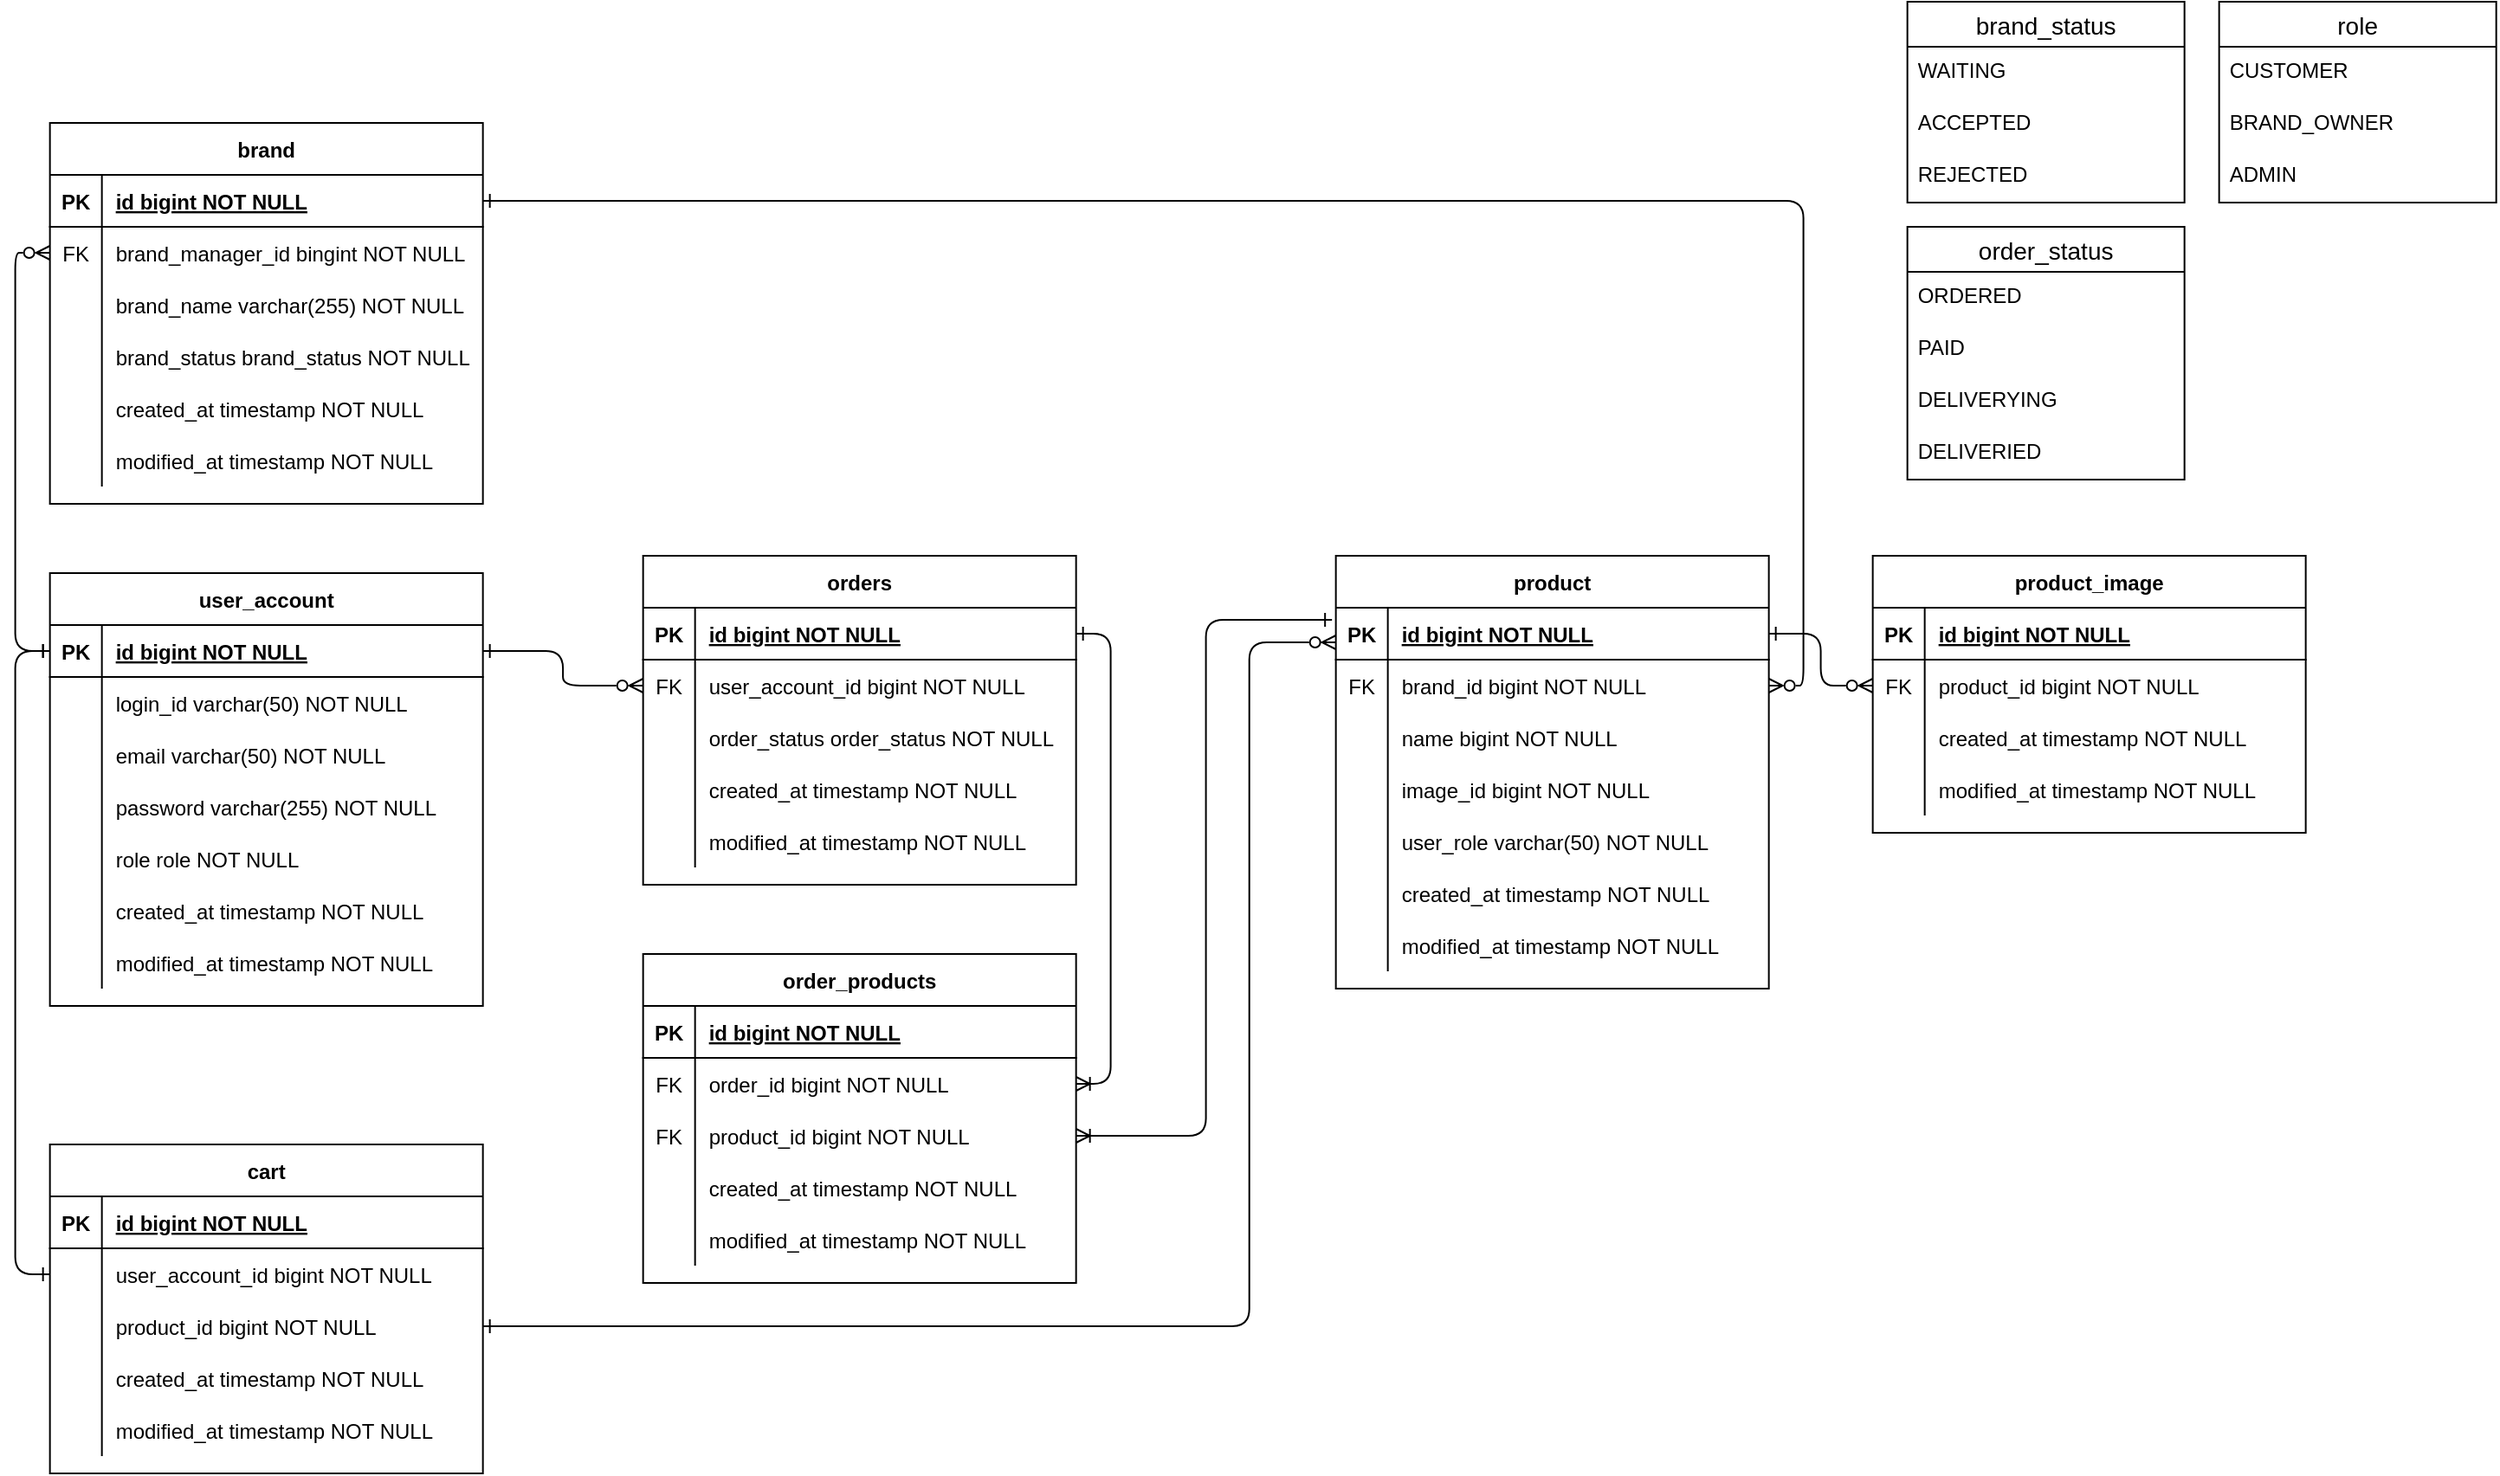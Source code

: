 <mxfile version="20.8.13" type="github">
  <diagram name="페이지-1" id="XWs3oPeIiqi6yMeAL0ff">
    <mxGraphModel dx="2676" dy="2324" grid="1" gridSize="10" guides="1" tooltips="1" connect="1" arrows="1" fold="1" page="1" pageScale="1" pageWidth="827" pageHeight="1169" math="0" shadow="0">
      <root>
        <mxCell id="0" />
        <mxCell id="1" parent="0" />
        <mxCell id="EMGyzkij9TVsLXOA0mEg-2" value="user_account" style="shape=table;startSize=30;container=1;collapsible=1;childLayout=tableLayout;fixedRows=1;rowLines=0;fontStyle=1;align=center;resizeLast=1;" vertex="1" parent="1">
          <mxGeometry x="-710.17" y="-710" width="250" height="250" as="geometry" />
        </mxCell>
        <mxCell id="EMGyzkij9TVsLXOA0mEg-3" value="" style="shape=partialRectangle;collapsible=0;dropTarget=0;pointerEvents=0;fillColor=none;points=[[0,0.5],[1,0.5]];portConstraint=eastwest;top=0;left=0;right=0;bottom=1;" vertex="1" parent="EMGyzkij9TVsLXOA0mEg-2">
          <mxGeometry y="30" width="250" height="30" as="geometry" />
        </mxCell>
        <mxCell id="EMGyzkij9TVsLXOA0mEg-4" value="PK" style="shape=partialRectangle;overflow=hidden;connectable=0;fillColor=none;top=0;left=0;bottom=0;right=0;fontStyle=1;" vertex="1" parent="EMGyzkij9TVsLXOA0mEg-3">
          <mxGeometry width="30" height="30" as="geometry">
            <mxRectangle width="30" height="30" as="alternateBounds" />
          </mxGeometry>
        </mxCell>
        <mxCell id="EMGyzkij9TVsLXOA0mEg-5" value="id bigint NOT NULL " style="shape=partialRectangle;overflow=hidden;connectable=0;fillColor=none;top=0;left=0;bottom=0;right=0;align=left;spacingLeft=6;fontStyle=5;" vertex="1" parent="EMGyzkij9TVsLXOA0mEg-3">
          <mxGeometry x="30" width="220" height="30" as="geometry">
            <mxRectangle width="220" height="30" as="alternateBounds" />
          </mxGeometry>
        </mxCell>
        <mxCell id="EMGyzkij9TVsLXOA0mEg-6" value="" style="shape=partialRectangle;collapsible=0;dropTarget=0;pointerEvents=0;fillColor=none;points=[[0,0.5],[1,0.5]];portConstraint=eastwest;top=0;left=0;right=0;bottom=0;" vertex="1" parent="EMGyzkij9TVsLXOA0mEg-2">
          <mxGeometry y="60" width="250" height="30" as="geometry" />
        </mxCell>
        <mxCell id="EMGyzkij9TVsLXOA0mEg-7" value="" style="shape=partialRectangle;overflow=hidden;connectable=0;fillColor=none;top=0;left=0;bottom=0;right=0;" vertex="1" parent="EMGyzkij9TVsLXOA0mEg-6">
          <mxGeometry width="30" height="30" as="geometry">
            <mxRectangle width="30" height="30" as="alternateBounds" />
          </mxGeometry>
        </mxCell>
        <mxCell id="EMGyzkij9TVsLXOA0mEg-8" value="login_id varchar(50) NOT NULL" style="shape=partialRectangle;overflow=hidden;connectable=0;fillColor=none;top=0;left=0;bottom=0;right=0;align=left;spacingLeft=6;" vertex="1" parent="EMGyzkij9TVsLXOA0mEg-6">
          <mxGeometry x="30" width="220" height="30" as="geometry">
            <mxRectangle width="220" height="30" as="alternateBounds" />
          </mxGeometry>
        </mxCell>
        <mxCell id="EMGyzkij9TVsLXOA0mEg-9" value="" style="shape=partialRectangle;collapsible=0;dropTarget=0;pointerEvents=0;fillColor=none;points=[[0,0.5],[1,0.5]];portConstraint=eastwest;top=0;left=0;right=0;bottom=0;" vertex="1" parent="EMGyzkij9TVsLXOA0mEg-2">
          <mxGeometry y="90" width="250" height="30" as="geometry" />
        </mxCell>
        <mxCell id="EMGyzkij9TVsLXOA0mEg-10" value="" style="shape=partialRectangle;overflow=hidden;connectable=0;fillColor=none;top=0;left=0;bottom=0;right=0;" vertex="1" parent="EMGyzkij9TVsLXOA0mEg-9">
          <mxGeometry width="30" height="30" as="geometry">
            <mxRectangle width="30" height="30" as="alternateBounds" />
          </mxGeometry>
        </mxCell>
        <mxCell id="EMGyzkij9TVsLXOA0mEg-11" value="email varchar(50) NOT NULL" style="shape=partialRectangle;overflow=hidden;connectable=0;fillColor=none;top=0;left=0;bottom=0;right=0;align=left;spacingLeft=6;" vertex="1" parent="EMGyzkij9TVsLXOA0mEg-9">
          <mxGeometry x="30" width="220" height="30" as="geometry">
            <mxRectangle width="220" height="30" as="alternateBounds" />
          </mxGeometry>
        </mxCell>
        <mxCell id="EMGyzkij9TVsLXOA0mEg-12" value="" style="shape=partialRectangle;collapsible=0;dropTarget=0;pointerEvents=0;fillColor=none;points=[[0,0.5],[1,0.5]];portConstraint=eastwest;top=0;left=0;right=0;bottom=0;" vertex="1" parent="EMGyzkij9TVsLXOA0mEg-2">
          <mxGeometry y="120" width="250" height="30" as="geometry" />
        </mxCell>
        <mxCell id="EMGyzkij9TVsLXOA0mEg-13" value="" style="shape=partialRectangle;overflow=hidden;connectable=0;fillColor=none;top=0;left=0;bottom=0;right=0;" vertex="1" parent="EMGyzkij9TVsLXOA0mEg-12">
          <mxGeometry width="30" height="30" as="geometry">
            <mxRectangle width="30" height="30" as="alternateBounds" />
          </mxGeometry>
        </mxCell>
        <mxCell id="EMGyzkij9TVsLXOA0mEg-14" value="password varchar(255) NOT NULL" style="shape=partialRectangle;overflow=hidden;connectable=0;fillColor=none;top=0;left=0;bottom=0;right=0;align=left;spacingLeft=6;" vertex="1" parent="EMGyzkij9TVsLXOA0mEg-12">
          <mxGeometry x="30" width="220" height="30" as="geometry">
            <mxRectangle width="220" height="30" as="alternateBounds" />
          </mxGeometry>
        </mxCell>
        <mxCell id="EMGyzkij9TVsLXOA0mEg-15" value="" style="shape=partialRectangle;collapsible=0;dropTarget=0;pointerEvents=0;fillColor=none;points=[[0,0.5],[1,0.5]];portConstraint=eastwest;top=0;left=0;right=0;bottom=0;" vertex="1" parent="EMGyzkij9TVsLXOA0mEg-2">
          <mxGeometry y="150" width="250" height="30" as="geometry" />
        </mxCell>
        <mxCell id="EMGyzkij9TVsLXOA0mEg-16" value="" style="shape=partialRectangle;overflow=hidden;connectable=0;fillColor=none;top=0;left=0;bottom=0;right=0;" vertex="1" parent="EMGyzkij9TVsLXOA0mEg-15">
          <mxGeometry width="30" height="30" as="geometry">
            <mxRectangle width="30" height="30" as="alternateBounds" />
          </mxGeometry>
        </mxCell>
        <mxCell id="EMGyzkij9TVsLXOA0mEg-17" value="role role NOT NULL" style="shape=partialRectangle;overflow=hidden;connectable=0;fillColor=none;top=0;left=0;bottom=0;right=0;align=left;spacingLeft=6;" vertex="1" parent="EMGyzkij9TVsLXOA0mEg-15">
          <mxGeometry x="30" width="220" height="30" as="geometry">
            <mxRectangle width="220" height="30" as="alternateBounds" />
          </mxGeometry>
        </mxCell>
        <mxCell id="EMGyzkij9TVsLXOA0mEg-18" value="" style="shape=partialRectangle;collapsible=0;dropTarget=0;pointerEvents=0;fillColor=none;points=[[0,0.5],[1,0.5]];portConstraint=eastwest;top=0;left=0;right=0;bottom=0;" vertex="1" parent="EMGyzkij9TVsLXOA0mEg-2">
          <mxGeometry y="180" width="250" height="30" as="geometry" />
        </mxCell>
        <mxCell id="EMGyzkij9TVsLXOA0mEg-19" value="" style="shape=partialRectangle;overflow=hidden;connectable=0;fillColor=none;top=0;left=0;bottom=0;right=0;" vertex="1" parent="EMGyzkij9TVsLXOA0mEg-18">
          <mxGeometry width="30" height="30" as="geometry">
            <mxRectangle width="30" height="30" as="alternateBounds" />
          </mxGeometry>
        </mxCell>
        <mxCell id="EMGyzkij9TVsLXOA0mEg-20" value="created_at timestamp NOT NULL" style="shape=partialRectangle;overflow=hidden;connectable=0;fillColor=none;top=0;left=0;bottom=0;right=0;align=left;spacingLeft=6;" vertex="1" parent="EMGyzkij9TVsLXOA0mEg-18">
          <mxGeometry x="30" width="220" height="30" as="geometry">
            <mxRectangle width="220" height="30" as="alternateBounds" />
          </mxGeometry>
        </mxCell>
        <mxCell id="EMGyzkij9TVsLXOA0mEg-21" value="" style="shape=partialRectangle;collapsible=0;dropTarget=0;pointerEvents=0;fillColor=none;points=[[0,0.5],[1,0.5]];portConstraint=eastwest;top=0;left=0;right=0;bottom=0;" vertex="1" parent="EMGyzkij9TVsLXOA0mEg-2">
          <mxGeometry y="210" width="250" height="30" as="geometry" />
        </mxCell>
        <mxCell id="EMGyzkij9TVsLXOA0mEg-22" value="" style="shape=partialRectangle;overflow=hidden;connectable=0;fillColor=none;top=0;left=0;bottom=0;right=0;" vertex="1" parent="EMGyzkij9TVsLXOA0mEg-21">
          <mxGeometry width="30" height="30" as="geometry">
            <mxRectangle width="30" height="30" as="alternateBounds" />
          </mxGeometry>
        </mxCell>
        <mxCell id="EMGyzkij9TVsLXOA0mEg-23" value="modified_at timestamp NOT NULL" style="shape=partialRectangle;overflow=hidden;connectable=0;fillColor=none;top=0;left=0;bottom=0;right=0;align=left;spacingLeft=6;" vertex="1" parent="EMGyzkij9TVsLXOA0mEg-21">
          <mxGeometry x="30" width="220" height="30" as="geometry">
            <mxRectangle width="220" height="30" as="alternateBounds" />
          </mxGeometry>
        </mxCell>
        <mxCell id="EMGyzkij9TVsLXOA0mEg-24" value="brand" style="shape=table;startSize=30;container=1;collapsible=1;childLayout=tableLayout;fixedRows=1;rowLines=0;fontStyle=1;align=center;resizeLast=1;" vertex="1" parent="1">
          <mxGeometry x="-710.17" y="-970" width="250" height="220" as="geometry" />
        </mxCell>
        <mxCell id="EMGyzkij9TVsLXOA0mEg-25" value="" style="shape=partialRectangle;collapsible=0;dropTarget=0;pointerEvents=0;fillColor=none;points=[[0,0.5],[1,0.5]];portConstraint=eastwest;top=0;left=0;right=0;bottom=1;" vertex="1" parent="EMGyzkij9TVsLXOA0mEg-24">
          <mxGeometry y="30" width="250" height="30" as="geometry" />
        </mxCell>
        <mxCell id="EMGyzkij9TVsLXOA0mEg-26" value="PK" style="shape=partialRectangle;overflow=hidden;connectable=0;fillColor=none;top=0;left=0;bottom=0;right=0;fontStyle=1;" vertex="1" parent="EMGyzkij9TVsLXOA0mEg-25">
          <mxGeometry width="30" height="30" as="geometry">
            <mxRectangle width="30" height="30" as="alternateBounds" />
          </mxGeometry>
        </mxCell>
        <mxCell id="EMGyzkij9TVsLXOA0mEg-27" value="id bigint NOT NULL" style="shape=partialRectangle;overflow=hidden;connectable=0;fillColor=none;top=0;left=0;bottom=0;right=0;align=left;spacingLeft=6;fontStyle=5;" vertex="1" parent="EMGyzkij9TVsLXOA0mEg-25">
          <mxGeometry x="30" width="220" height="30" as="geometry">
            <mxRectangle width="220" height="30" as="alternateBounds" />
          </mxGeometry>
        </mxCell>
        <mxCell id="EMGyzkij9TVsLXOA0mEg-28" value="" style="shape=partialRectangle;collapsible=0;dropTarget=0;pointerEvents=0;fillColor=none;points=[[0,0.5],[1,0.5]];portConstraint=eastwest;top=0;left=0;right=0;bottom=0;" vertex="1" parent="EMGyzkij9TVsLXOA0mEg-24">
          <mxGeometry y="60" width="250" height="30" as="geometry" />
        </mxCell>
        <mxCell id="EMGyzkij9TVsLXOA0mEg-29" value="FK" style="shape=partialRectangle;overflow=hidden;connectable=0;fillColor=none;top=0;left=0;bottom=0;right=0;" vertex="1" parent="EMGyzkij9TVsLXOA0mEg-28">
          <mxGeometry width="30" height="30" as="geometry">
            <mxRectangle width="30" height="30" as="alternateBounds" />
          </mxGeometry>
        </mxCell>
        <mxCell id="EMGyzkij9TVsLXOA0mEg-30" value="brand_manager_id bingint NOT NULL" style="shape=partialRectangle;overflow=hidden;connectable=0;fillColor=none;top=0;left=0;bottom=0;right=0;align=left;spacingLeft=6;" vertex="1" parent="EMGyzkij9TVsLXOA0mEg-28">
          <mxGeometry x="30" width="220" height="30" as="geometry">
            <mxRectangle width="220" height="30" as="alternateBounds" />
          </mxGeometry>
        </mxCell>
        <mxCell id="EMGyzkij9TVsLXOA0mEg-31" value="" style="shape=partialRectangle;collapsible=0;dropTarget=0;pointerEvents=0;fillColor=none;points=[[0,0.5],[1,0.5]];portConstraint=eastwest;top=0;left=0;right=0;bottom=0;" vertex="1" parent="EMGyzkij9TVsLXOA0mEg-24">
          <mxGeometry y="90" width="250" height="30" as="geometry" />
        </mxCell>
        <mxCell id="EMGyzkij9TVsLXOA0mEg-32" value="" style="shape=partialRectangle;overflow=hidden;connectable=0;fillColor=none;top=0;left=0;bottom=0;right=0;" vertex="1" parent="EMGyzkij9TVsLXOA0mEg-31">
          <mxGeometry width="30" height="30" as="geometry">
            <mxRectangle width="30" height="30" as="alternateBounds" />
          </mxGeometry>
        </mxCell>
        <mxCell id="EMGyzkij9TVsLXOA0mEg-33" value="brand_name varchar(255) NOT NULL" style="shape=partialRectangle;overflow=hidden;connectable=0;fillColor=none;top=0;left=0;bottom=0;right=0;align=left;spacingLeft=6;" vertex="1" parent="EMGyzkij9TVsLXOA0mEg-31">
          <mxGeometry x="30" width="220" height="30" as="geometry">
            <mxRectangle width="220" height="30" as="alternateBounds" />
          </mxGeometry>
        </mxCell>
        <mxCell id="EMGyzkij9TVsLXOA0mEg-34" value="" style="shape=partialRectangle;collapsible=0;dropTarget=0;pointerEvents=0;fillColor=none;points=[[0,0.5],[1,0.5]];portConstraint=eastwest;top=0;left=0;right=0;bottom=0;" vertex="1" parent="EMGyzkij9TVsLXOA0mEg-24">
          <mxGeometry y="120" width="250" height="30" as="geometry" />
        </mxCell>
        <mxCell id="EMGyzkij9TVsLXOA0mEg-35" value="" style="shape=partialRectangle;overflow=hidden;connectable=0;fillColor=none;top=0;left=0;bottom=0;right=0;" vertex="1" parent="EMGyzkij9TVsLXOA0mEg-34">
          <mxGeometry width="30" height="30" as="geometry">
            <mxRectangle width="30" height="30" as="alternateBounds" />
          </mxGeometry>
        </mxCell>
        <mxCell id="EMGyzkij9TVsLXOA0mEg-36" value="brand_status brand_status NOT NULL" style="shape=partialRectangle;overflow=hidden;connectable=0;fillColor=none;top=0;left=0;bottom=0;right=0;align=left;spacingLeft=6;" vertex="1" parent="EMGyzkij9TVsLXOA0mEg-34">
          <mxGeometry x="30" width="220" height="30" as="geometry">
            <mxRectangle width="220" height="30" as="alternateBounds" />
          </mxGeometry>
        </mxCell>
        <mxCell id="EMGyzkij9TVsLXOA0mEg-37" value="" style="shape=partialRectangle;collapsible=0;dropTarget=0;pointerEvents=0;fillColor=none;points=[[0,0.5],[1,0.5]];portConstraint=eastwest;top=0;left=0;right=0;bottom=0;" vertex="1" parent="EMGyzkij9TVsLXOA0mEg-24">
          <mxGeometry y="150" width="250" height="30" as="geometry" />
        </mxCell>
        <mxCell id="EMGyzkij9TVsLXOA0mEg-38" value="" style="shape=partialRectangle;overflow=hidden;connectable=0;fillColor=none;top=0;left=0;bottom=0;right=0;" vertex="1" parent="EMGyzkij9TVsLXOA0mEg-37">
          <mxGeometry width="30" height="30" as="geometry">
            <mxRectangle width="30" height="30" as="alternateBounds" />
          </mxGeometry>
        </mxCell>
        <mxCell id="EMGyzkij9TVsLXOA0mEg-39" value="created_at timestamp NOT NULL" style="shape=partialRectangle;overflow=hidden;connectable=0;fillColor=none;top=0;left=0;bottom=0;right=0;align=left;spacingLeft=6;" vertex="1" parent="EMGyzkij9TVsLXOA0mEg-37">
          <mxGeometry x="30" width="220" height="30" as="geometry">
            <mxRectangle width="220" height="30" as="alternateBounds" />
          </mxGeometry>
        </mxCell>
        <mxCell id="EMGyzkij9TVsLXOA0mEg-40" value="" style="shape=partialRectangle;collapsible=0;dropTarget=0;pointerEvents=0;fillColor=none;points=[[0,0.5],[1,0.5]];portConstraint=eastwest;top=0;left=0;right=0;bottom=0;" vertex="1" parent="EMGyzkij9TVsLXOA0mEg-24">
          <mxGeometry y="180" width="250" height="30" as="geometry" />
        </mxCell>
        <mxCell id="EMGyzkij9TVsLXOA0mEg-41" value="" style="shape=partialRectangle;overflow=hidden;connectable=0;fillColor=none;top=0;left=0;bottom=0;right=0;" vertex="1" parent="EMGyzkij9TVsLXOA0mEg-40">
          <mxGeometry width="30" height="30" as="geometry">
            <mxRectangle width="30" height="30" as="alternateBounds" />
          </mxGeometry>
        </mxCell>
        <mxCell id="EMGyzkij9TVsLXOA0mEg-42" value="modified_at timestamp NOT NULL" style="shape=partialRectangle;overflow=hidden;connectable=0;fillColor=none;top=0;left=0;bottom=0;right=0;align=left;spacingLeft=6;" vertex="1" parent="EMGyzkij9TVsLXOA0mEg-40">
          <mxGeometry x="30" width="220" height="30" as="geometry">
            <mxRectangle width="220" height="30" as="alternateBounds" />
          </mxGeometry>
        </mxCell>
        <mxCell id="EMGyzkij9TVsLXOA0mEg-43" style="edgeStyle=orthogonalEdgeStyle;rounded=1;orthogonalLoop=1;jettySize=auto;html=1;exitX=0;exitY=0.5;exitDx=0;exitDy=0;entryX=0;entryY=0.5;entryDx=0;entryDy=0;endArrow=ERzeroToMany;endFill=0;startArrow=ERone;startFill=0;" edge="1" parent="1" source="EMGyzkij9TVsLXOA0mEg-3" target="EMGyzkij9TVsLXOA0mEg-28">
          <mxGeometry relative="1" as="geometry" />
        </mxCell>
        <mxCell id="EMGyzkij9TVsLXOA0mEg-44" value="product" style="shape=table;startSize=30;container=1;collapsible=1;childLayout=tableLayout;fixedRows=1;rowLines=0;fontStyle=1;align=center;resizeLast=1;" vertex="1" parent="1">
          <mxGeometry x="32.33" y="-720" width="250" height="250" as="geometry" />
        </mxCell>
        <mxCell id="EMGyzkij9TVsLXOA0mEg-45" value="" style="shape=partialRectangle;collapsible=0;dropTarget=0;pointerEvents=0;fillColor=none;points=[[0,0.5],[1,0.5]];portConstraint=eastwest;top=0;left=0;right=0;bottom=1;" vertex="1" parent="EMGyzkij9TVsLXOA0mEg-44">
          <mxGeometry y="30" width="250" height="30" as="geometry" />
        </mxCell>
        <mxCell id="EMGyzkij9TVsLXOA0mEg-46" value="PK" style="shape=partialRectangle;overflow=hidden;connectable=0;fillColor=none;top=0;left=0;bottom=0;right=0;fontStyle=1;" vertex="1" parent="EMGyzkij9TVsLXOA0mEg-45">
          <mxGeometry width="30" height="30" as="geometry">
            <mxRectangle width="30" height="30" as="alternateBounds" />
          </mxGeometry>
        </mxCell>
        <mxCell id="EMGyzkij9TVsLXOA0mEg-47" value="id bigint NOT NULL " style="shape=partialRectangle;overflow=hidden;connectable=0;fillColor=none;top=0;left=0;bottom=0;right=0;align=left;spacingLeft=6;fontStyle=5;" vertex="1" parent="EMGyzkij9TVsLXOA0mEg-45">
          <mxGeometry x="30" width="220" height="30" as="geometry">
            <mxRectangle width="220" height="30" as="alternateBounds" />
          </mxGeometry>
        </mxCell>
        <mxCell id="EMGyzkij9TVsLXOA0mEg-48" value="" style="shape=partialRectangle;collapsible=0;dropTarget=0;pointerEvents=0;fillColor=none;points=[[0,0.5],[1,0.5]];portConstraint=eastwest;top=0;left=0;right=0;bottom=0;" vertex="1" parent="EMGyzkij9TVsLXOA0mEg-44">
          <mxGeometry y="60" width="250" height="30" as="geometry" />
        </mxCell>
        <mxCell id="EMGyzkij9TVsLXOA0mEg-49" value="FK" style="shape=partialRectangle;overflow=hidden;connectable=0;fillColor=none;top=0;left=0;bottom=0;right=0;" vertex="1" parent="EMGyzkij9TVsLXOA0mEg-48">
          <mxGeometry width="30" height="30" as="geometry">
            <mxRectangle width="30" height="30" as="alternateBounds" />
          </mxGeometry>
        </mxCell>
        <mxCell id="EMGyzkij9TVsLXOA0mEg-50" value="brand_id bigint NOT NULL" style="shape=partialRectangle;overflow=hidden;connectable=0;fillColor=none;top=0;left=0;bottom=0;right=0;align=left;spacingLeft=6;" vertex="1" parent="EMGyzkij9TVsLXOA0mEg-48">
          <mxGeometry x="30" width="220" height="30" as="geometry">
            <mxRectangle width="220" height="30" as="alternateBounds" />
          </mxGeometry>
        </mxCell>
        <mxCell id="EMGyzkij9TVsLXOA0mEg-51" value="" style="shape=partialRectangle;collapsible=0;dropTarget=0;pointerEvents=0;fillColor=none;points=[[0,0.5],[1,0.5]];portConstraint=eastwest;top=0;left=0;right=0;bottom=0;" vertex="1" parent="EMGyzkij9TVsLXOA0mEg-44">
          <mxGeometry y="90" width="250" height="30" as="geometry" />
        </mxCell>
        <mxCell id="EMGyzkij9TVsLXOA0mEg-52" value="" style="shape=partialRectangle;overflow=hidden;connectable=0;fillColor=none;top=0;left=0;bottom=0;right=0;" vertex="1" parent="EMGyzkij9TVsLXOA0mEg-51">
          <mxGeometry width="30" height="30" as="geometry">
            <mxRectangle width="30" height="30" as="alternateBounds" />
          </mxGeometry>
        </mxCell>
        <mxCell id="EMGyzkij9TVsLXOA0mEg-53" value="name bigint NOT NULL" style="shape=partialRectangle;overflow=hidden;connectable=0;fillColor=none;top=0;left=0;bottom=0;right=0;align=left;spacingLeft=6;" vertex="1" parent="EMGyzkij9TVsLXOA0mEg-51">
          <mxGeometry x="30" width="220" height="30" as="geometry">
            <mxRectangle width="220" height="30" as="alternateBounds" />
          </mxGeometry>
        </mxCell>
        <mxCell id="EMGyzkij9TVsLXOA0mEg-54" value="" style="shape=partialRectangle;collapsible=0;dropTarget=0;pointerEvents=0;fillColor=none;points=[[0,0.5],[1,0.5]];portConstraint=eastwest;top=0;left=0;right=0;bottom=0;" vertex="1" parent="EMGyzkij9TVsLXOA0mEg-44">
          <mxGeometry y="120" width="250" height="30" as="geometry" />
        </mxCell>
        <mxCell id="EMGyzkij9TVsLXOA0mEg-55" value="" style="shape=partialRectangle;overflow=hidden;connectable=0;fillColor=none;top=0;left=0;bottom=0;right=0;" vertex="1" parent="EMGyzkij9TVsLXOA0mEg-54">
          <mxGeometry width="30" height="30" as="geometry">
            <mxRectangle width="30" height="30" as="alternateBounds" />
          </mxGeometry>
        </mxCell>
        <mxCell id="EMGyzkij9TVsLXOA0mEg-56" value="image_id bigint NOT NULL" style="shape=partialRectangle;overflow=hidden;connectable=0;fillColor=none;top=0;left=0;bottom=0;right=0;align=left;spacingLeft=6;" vertex="1" parent="EMGyzkij9TVsLXOA0mEg-54">
          <mxGeometry x="30" width="220" height="30" as="geometry">
            <mxRectangle width="220" height="30" as="alternateBounds" />
          </mxGeometry>
        </mxCell>
        <mxCell id="EMGyzkij9TVsLXOA0mEg-57" value="" style="shape=partialRectangle;collapsible=0;dropTarget=0;pointerEvents=0;fillColor=none;points=[[0,0.5],[1,0.5]];portConstraint=eastwest;top=0;left=0;right=0;bottom=0;" vertex="1" parent="EMGyzkij9TVsLXOA0mEg-44">
          <mxGeometry y="150" width="250" height="30" as="geometry" />
        </mxCell>
        <mxCell id="EMGyzkij9TVsLXOA0mEg-58" value="" style="shape=partialRectangle;overflow=hidden;connectable=0;fillColor=none;top=0;left=0;bottom=0;right=0;" vertex="1" parent="EMGyzkij9TVsLXOA0mEg-57">
          <mxGeometry width="30" height="30" as="geometry">
            <mxRectangle width="30" height="30" as="alternateBounds" />
          </mxGeometry>
        </mxCell>
        <mxCell id="EMGyzkij9TVsLXOA0mEg-59" value="user_role varchar(50) NOT NULL" style="shape=partialRectangle;overflow=hidden;connectable=0;fillColor=none;top=0;left=0;bottom=0;right=0;align=left;spacingLeft=6;" vertex="1" parent="EMGyzkij9TVsLXOA0mEg-57">
          <mxGeometry x="30" width="220" height="30" as="geometry">
            <mxRectangle width="220" height="30" as="alternateBounds" />
          </mxGeometry>
        </mxCell>
        <mxCell id="EMGyzkij9TVsLXOA0mEg-60" value="" style="shape=partialRectangle;collapsible=0;dropTarget=0;pointerEvents=0;fillColor=none;points=[[0,0.5],[1,0.5]];portConstraint=eastwest;top=0;left=0;right=0;bottom=0;" vertex="1" parent="EMGyzkij9TVsLXOA0mEg-44">
          <mxGeometry y="180" width="250" height="30" as="geometry" />
        </mxCell>
        <mxCell id="EMGyzkij9TVsLXOA0mEg-61" value="" style="shape=partialRectangle;overflow=hidden;connectable=0;fillColor=none;top=0;left=0;bottom=0;right=0;" vertex="1" parent="EMGyzkij9TVsLXOA0mEg-60">
          <mxGeometry width="30" height="30" as="geometry">
            <mxRectangle width="30" height="30" as="alternateBounds" />
          </mxGeometry>
        </mxCell>
        <mxCell id="EMGyzkij9TVsLXOA0mEg-62" value="created_at timestamp NOT NULL" style="shape=partialRectangle;overflow=hidden;connectable=0;fillColor=none;top=0;left=0;bottom=0;right=0;align=left;spacingLeft=6;" vertex="1" parent="EMGyzkij9TVsLXOA0mEg-60">
          <mxGeometry x="30" width="220" height="30" as="geometry">
            <mxRectangle width="220" height="30" as="alternateBounds" />
          </mxGeometry>
        </mxCell>
        <mxCell id="EMGyzkij9TVsLXOA0mEg-63" value="" style="shape=partialRectangle;collapsible=0;dropTarget=0;pointerEvents=0;fillColor=none;points=[[0,0.5],[1,0.5]];portConstraint=eastwest;top=0;left=0;right=0;bottom=0;" vertex="1" parent="EMGyzkij9TVsLXOA0mEg-44">
          <mxGeometry y="210" width="250" height="30" as="geometry" />
        </mxCell>
        <mxCell id="EMGyzkij9TVsLXOA0mEg-64" value="" style="shape=partialRectangle;overflow=hidden;connectable=0;fillColor=none;top=0;left=0;bottom=0;right=0;" vertex="1" parent="EMGyzkij9TVsLXOA0mEg-63">
          <mxGeometry width="30" height="30" as="geometry">
            <mxRectangle width="30" height="30" as="alternateBounds" />
          </mxGeometry>
        </mxCell>
        <mxCell id="EMGyzkij9TVsLXOA0mEg-65" value="modified_at timestamp NOT NULL" style="shape=partialRectangle;overflow=hidden;connectable=0;fillColor=none;top=0;left=0;bottom=0;right=0;align=left;spacingLeft=6;" vertex="1" parent="EMGyzkij9TVsLXOA0mEg-63">
          <mxGeometry x="30" width="220" height="30" as="geometry">
            <mxRectangle width="220" height="30" as="alternateBounds" />
          </mxGeometry>
        </mxCell>
        <mxCell id="EMGyzkij9TVsLXOA0mEg-66" style="edgeStyle=orthogonalEdgeStyle;rounded=1;orthogonalLoop=1;jettySize=auto;html=1;exitX=1;exitY=0.5;exitDx=0;exitDy=0;entryX=1;entryY=0.5;entryDx=0;entryDy=0;startArrow=ERone;startFill=0;endArrow=ERzeroToMany;endFill=0;" edge="1" parent="1" source="EMGyzkij9TVsLXOA0mEg-25" target="EMGyzkij9TVsLXOA0mEg-48">
          <mxGeometry relative="1" as="geometry" />
        </mxCell>
        <mxCell id="EMGyzkij9TVsLXOA0mEg-67" value="product_image" style="shape=table;startSize=30;container=1;collapsible=1;childLayout=tableLayout;fixedRows=1;rowLines=0;fontStyle=1;align=center;resizeLast=1;" vertex="1" parent="1">
          <mxGeometry x="342.33" y="-720" width="250" height="160" as="geometry" />
        </mxCell>
        <mxCell id="EMGyzkij9TVsLXOA0mEg-68" value="" style="shape=partialRectangle;collapsible=0;dropTarget=0;pointerEvents=0;fillColor=none;points=[[0,0.5],[1,0.5]];portConstraint=eastwest;top=0;left=0;right=0;bottom=1;" vertex="1" parent="EMGyzkij9TVsLXOA0mEg-67">
          <mxGeometry y="30" width="250" height="30" as="geometry" />
        </mxCell>
        <mxCell id="EMGyzkij9TVsLXOA0mEg-69" value="PK" style="shape=partialRectangle;overflow=hidden;connectable=0;fillColor=none;top=0;left=0;bottom=0;right=0;fontStyle=1;" vertex="1" parent="EMGyzkij9TVsLXOA0mEg-68">
          <mxGeometry width="30" height="30" as="geometry">
            <mxRectangle width="30" height="30" as="alternateBounds" />
          </mxGeometry>
        </mxCell>
        <mxCell id="EMGyzkij9TVsLXOA0mEg-70" value="id bigint NOT NULL " style="shape=partialRectangle;overflow=hidden;connectable=0;fillColor=none;top=0;left=0;bottom=0;right=0;align=left;spacingLeft=6;fontStyle=5;" vertex="1" parent="EMGyzkij9TVsLXOA0mEg-68">
          <mxGeometry x="30" width="220" height="30" as="geometry">
            <mxRectangle width="220" height="30" as="alternateBounds" />
          </mxGeometry>
        </mxCell>
        <mxCell id="EMGyzkij9TVsLXOA0mEg-71" value="" style="shape=partialRectangle;collapsible=0;dropTarget=0;pointerEvents=0;fillColor=none;points=[[0,0.5],[1,0.5]];portConstraint=eastwest;top=0;left=0;right=0;bottom=0;" vertex="1" parent="EMGyzkij9TVsLXOA0mEg-67">
          <mxGeometry y="60" width="250" height="30" as="geometry" />
        </mxCell>
        <mxCell id="EMGyzkij9TVsLXOA0mEg-72" value="FK" style="shape=partialRectangle;overflow=hidden;connectable=0;fillColor=none;top=0;left=0;bottom=0;right=0;" vertex="1" parent="EMGyzkij9TVsLXOA0mEg-71">
          <mxGeometry width="30" height="30" as="geometry">
            <mxRectangle width="30" height="30" as="alternateBounds" />
          </mxGeometry>
        </mxCell>
        <mxCell id="EMGyzkij9TVsLXOA0mEg-73" value="product_id bigint NOT NULL" style="shape=partialRectangle;overflow=hidden;connectable=0;fillColor=none;top=0;left=0;bottom=0;right=0;align=left;spacingLeft=6;" vertex="1" parent="EMGyzkij9TVsLXOA0mEg-71">
          <mxGeometry x="30" width="220" height="30" as="geometry">
            <mxRectangle width="220" height="30" as="alternateBounds" />
          </mxGeometry>
        </mxCell>
        <mxCell id="EMGyzkij9TVsLXOA0mEg-74" value="" style="shape=partialRectangle;collapsible=0;dropTarget=0;pointerEvents=0;fillColor=none;points=[[0,0.5],[1,0.5]];portConstraint=eastwest;top=0;left=0;right=0;bottom=0;" vertex="1" parent="EMGyzkij9TVsLXOA0mEg-67">
          <mxGeometry y="90" width="250" height="30" as="geometry" />
        </mxCell>
        <mxCell id="EMGyzkij9TVsLXOA0mEg-75" value="" style="shape=partialRectangle;overflow=hidden;connectable=0;fillColor=none;top=0;left=0;bottom=0;right=0;" vertex="1" parent="EMGyzkij9TVsLXOA0mEg-74">
          <mxGeometry width="30" height="30" as="geometry">
            <mxRectangle width="30" height="30" as="alternateBounds" />
          </mxGeometry>
        </mxCell>
        <mxCell id="EMGyzkij9TVsLXOA0mEg-76" value="created_at timestamp NOT NULL" style="shape=partialRectangle;overflow=hidden;connectable=0;fillColor=none;top=0;left=0;bottom=0;right=0;align=left;spacingLeft=6;" vertex="1" parent="EMGyzkij9TVsLXOA0mEg-74">
          <mxGeometry x="30" width="220" height="30" as="geometry">
            <mxRectangle width="220" height="30" as="alternateBounds" />
          </mxGeometry>
        </mxCell>
        <mxCell id="EMGyzkij9TVsLXOA0mEg-77" value="" style="shape=partialRectangle;collapsible=0;dropTarget=0;pointerEvents=0;fillColor=none;points=[[0,0.5],[1,0.5]];portConstraint=eastwest;top=0;left=0;right=0;bottom=0;" vertex="1" parent="EMGyzkij9TVsLXOA0mEg-67">
          <mxGeometry y="120" width="250" height="30" as="geometry" />
        </mxCell>
        <mxCell id="EMGyzkij9TVsLXOA0mEg-78" value="" style="shape=partialRectangle;overflow=hidden;connectable=0;fillColor=none;top=0;left=0;bottom=0;right=0;" vertex="1" parent="EMGyzkij9TVsLXOA0mEg-77">
          <mxGeometry width="30" height="30" as="geometry">
            <mxRectangle width="30" height="30" as="alternateBounds" />
          </mxGeometry>
        </mxCell>
        <mxCell id="EMGyzkij9TVsLXOA0mEg-79" value="modified_at timestamp NOT NULL" style="shape=partialRectangle;overflow=hidden;connectable=0;fillColor=none;top=0;left=0;bottom=0;right=0;align=left;spacingLeft=6;" vertex="1" parent="EMGyzkij9TVsLXOA0mEg-77">
          <mxGeometry x="30" width="220" height="30" as="geometry">
            <mxRectangle width="220" height="30" as="alternateBounds" />
          </mxGeometry>
        </mxCell>
        <mxCell id="EMGyzkij9TVsLXOA0mEg-80" style="edgeStyle=orthogonalEdgeStyle;rounded=1;orthogonalLoop=1;jettySize=auto;html=1;exitX=1;exitY=0.5;exitDx=0;exitDy=0;entryX=0;entryY=0.5;entryDx=0;entryDy=0;startArrow=ERone;startFill=0;endArrow=ERzeroToMany;endFill=0;" edge="1" parent="1" source="EMGyzkij9TVsLXOA0mEg-45" target="EMGyzkij9TVsLXOA0mEg-71">
          <mxGeometry relative="1" as="geometry" />
        </mxCell>
        <mxCell id="EMGyzkij9TVsLXOA0mEg-81" value="orders" style="shape=table;startSize=30;container=1;collapsible=1;childLayout=tableLayout;fixedRows=1;rowLines=0;fontStyle=1;align=center;resizeLast=1;" vertex="1" parent="1">
          <mxGeometry x="-367.67" y="-720" width="250" height="190" as="geometry" />
        </mxCell>
        <mxCell id="EMGyzkij9TVsLXOA0mEg-82" value="" style="shape=partialRectangle;collapsible=0;dropTarget=0;pointerEvents=0;fillColor=none;points=[[0,0.5],[1,0.5]];portConstraint=eastwest;top=0;left=0;right=0;bottom=1;" vertex="1" parent="EMGyzkij9TVsLXOA0mEg-81">
          <mxGeometry y="30" width="250" height="30" as="geometry" />
        </mxCell>
        <mxCell id="EMGyzkij9TVsLXOA0mEg-83" value="PK" style="shape=partialRectangle;overflow=hidden;connectable=0;fillColor=none;top=0;left=0;bottom=0;right=0;fontStyle=1;" vertex="1" parent="EMGyzkij9TVsLXOA0mEg-82">
          <mxGeometry width="30" height="30" as="geometry">
            <mxRectangle width="30" height="30" as="alternateBounds" />
          </mxGeometry>
        </mxCell>
        <mxCell id="EMGyzkij9TVsLXOA0mEg-84" value="id bigint NOT NULL " style="shape=partialRectangle;overflow=hidden;connectable=0;fillColor=none;top=0;left=0;bottom=0;right=0;align=left;spacingLeft=6;fontStyle=5;" vertex="1" parent="EMGyzkij9TVsLXOA0mEg-82">
          <mxGeometry x="30" width="220" height="30" as="geometry">
            <mxRectangle width="220" height="30" as="alternateBounds" />
          </mxGeometry>
        </mxCell>
        <mxCell id="EMGyzkij9TVsLXOA0mEg-85" value="" style="shape=partialRectangle;collapsible=0;dropTarget=0;pointerEvents=0;fillColor=none;points=[[0,0.5],[1,0.5]];portConstraint=eastwest;top=0;left=0;right=0;bottom=0;" vertex="1" parent="EMGyzkij9TVsLXOA0mEg-81">
          <mxGeometry y="60" width="250" height="30" as="geometry" />
        </mxCell>
        <mxCell id="EMGyzkij9TVsLXOA0mEg-86" value="FK" style="shape=partialRectangle;overflow=hidden;connectable=0;fillColor=none;top=0;left=0;bottom=0;right=0;" vertex="1" parent="EMGyzkij9TVsLXOA0mEg-85">
          <mxGeometry width="30" height="30" as="geometry">
            <mxRectangle width="30" height="30" as="alternateBounds" />
          </mxGeometry>
        </mxCell>
        <mxCell id="EMGyzkij9TVsLXOA0mEg-87" value="user_account_id bigint NOT NULL" style="shape=partialRectangle;overflow=hidden;connectable=0;fillColor=none;top=0;left=0;bottom=0;right=0;align=left;spacingLeft=6;" vertex="1" parent="EMGyzkij9TVsLXOA0mEg-85">
          <mxGeometry x="30" width="220" height="30" as="geometry">
            <mxRectangle width="220" height="30" as="alternateBounds" />
          </mxGeometry>
        </mxCell>
        <mxCell id="EMGyzkij9TVsLXOA0mEg-88" value="" style="shape=partialRectangle;collapsible=0;dropTarget=0;pointerEvents=0;fillColor=none;points=[[0,0.5],[1,0.5]];portConstraint=eastwest;top=0;left=0;right=0;bottom=0;" vertex="1" parent="EMGyzkij9TVsLXOA0mEg-81">
          <mxGeometry y="90" width="250" height="30" as="geometry" />
        </mxCell>
        <mxCell id="EMGyzkij9TVsLXOA0mEg-89" value="" style="shape=partialRectangle;overflow=hidden;connectable=0;fillColor=none;top=0;left=0;bottom=0;right=0;" vertex="1" parent="EMGyzkij9TVsLXOA0mEg-88">
          <mxGeometry width="30" height="30" as="geometry">
            <mxRectangle width="30" height="30" as="alternateBounds" />
          </mxGeometry>
        </mxCell>
        <mxCell id="EMGyzkij9TVsLXOA0mEg-90" value="order_status order_status NOT NULL" style="shape=partialRectangle;overflow=hidden;connectable=0;fillColor=none;top=0;left=0;bottom=0;right=0;align=left;spacingLeft=6;" vertex="1" parent="EMGyzkij9TVsLXOA0mEg-88">
          <mxGeometry x="30" width="220" height="30" as="geometry">
            <mxRectangle width="220" height="30" as="alternateBounds" />
          </mxGeometry>
        </mxCell>
        <mxCell id="EMGyzkij9TVsLXOA0mEg-91" value="" style="shape=partialRectangle;collapsible=0;dropTarget=0;pointerEvents=0;fillColor=none;points=[[0,0.5],[1,0.5]];portConstraint=eastwest;top=0;left=0;right=0;bottom=0;" vertex="1" parent="EMGyzkij9TVsLXOA0mEg-81">
          <mxGeometry y="120" width="250" height="30" as="geometry" />
        </mxCell>
        <mxCell id="EMGyzkij9TVsLXOA0mEg-92" value="" style="shape=partialRectangle;overflow=hidden;connectable=0;fillColor=none;top=0;left=0;bottom=0;right=0;" vertex="1" parent="EMGyzkij9TVsLXOA0mEg-91">
          <mxGeometry width="30" height="30" as="geometry">
            <mxRectangle width="30" height="30" as="alternateBounds" />
          </mxGeometry>
        </mxCell>
        <mxCell id="EMGyzkij9TVsLXOA0mEg-93" value="created_at timestamp NOT NULL" style="shape=partialRectangle;overflow=hidden;connectable=0;fillColor=none;top=0;left=0;bottom=0;right=0;align=left;spacingLeft=6;" vertex="1" parent="EMGyzkij9TVsLXOA0mEg-91">
          <mxGeometry x="30" width="220" height="30" as="geometry">
            <mxRectangle width="220" height="30" as="alternateBounds" />
          </mxGeometry>
        </mxCell>
        <mxCell id="EMGyzkij9TVsLXOA0mEg-94" value="" style="shape=partialRectangle;collapsible=0;dropTarget=0;pointerEvents=0;fillColor=none;points=[[0,0.5],[1,0.5]];portConstraint=eastwest;top=0;left=0;right=0;bottom=0;" vertex="1" parent="EMGyzkij9TVsLXOA0mEg-81">
          <mxGeometry y="150" width="250" height="30" as="geometry" />
        </mxCell>
        <mxCell id="EMGyzkij9TVsLXOA0mEg-95" value="" style="shape=partialRectangle;overflow=hidden;connectable=0;fillColor=none;top=0;left=0;bottom=0;right=0;" vertex="1" parent="EMGyzkij9TVsLXOA0mEg-94">
          <mxGeometry width="30" height="30" as="geometry">
            <mxRectangle width="30" height="30" as="alternateBounds" />
          </mxGeometry>
        </mxCell>
        <mxCell id="EMGyzkij9TVsLXOA0mEg-96" value="modified_at timestamp NOT NULL" style="shape=partialRectangle;overflow=hidden;connectable=0;fillColor=none;top=0;left=0;bottom=0;right=0;align=left;spacingLeft=6;" vertex="1" parent="EMGyzkij9TVsLXOA0mEg-94">
          <mxGeometry x="30" width="220" height="30" as="geometry">
            <mxRectangle width="220" height="30" as="alternateBounds" />
          </mxGeometry>
        </mxCell>
        <mxCell id="EMGyzkij9TVsLXOA0mEg-97" style="edgeStyle=orthogonalEdgeStyle;rounded=1;orthogonalLoop=1;jettySize=auto;html=1;exitX=1;exitY=0.5;exitDx=0;exitDy=0;entryX=0;entryY=0.5;entryDx=0;entryDy=0;startArrow=ERone;startFill=0;endArrow=ERzeroToMany;endFill=0;" edge="1" parent="1" source="EMGyzkij9TVsLXOA0mEg-3" target="EMGyzkij9TVsLXOA0mEg-85">
          <mxGeometry relative="1" as="geometry" />
        </mxCell>
        <mxCell id="EMGyzkij9TVsLXOA0mEg-98" value="order_products" style="shape=table;startSize=30;container=1;collapsible=1;childLayout=tableLayout;fixedRows=1;rowLines=0;fontStyle=1;align=center;resizeLast=1;" vertex="1" parent="1">
          <mxGeometry x="-367.67" y="-490" width="250" height="190" as="geometry" />
        </mxCell>
        <mxCell id="EMGyzkij9TVsLXOA0mEg-99" value="" style="shape=partialRectangle;collapsible=0;dropTarget=0;pointerEvents=0;fillColor=none;points=[[0,0.5],[1,0.5]];portConstraint=eastwest;top=0;left=0;right=0;bottom=1;" vertex="1" parent="EMGyzkij9TVsLXOA0mEg-98">
          <mxGeometry y="30" width="250" height="30" as="geometry" />
        </mxCell>
        <mxCell id="EMGyzkij9TVsLXOA0mEg-100" value="PK" style="shape=partialRectangle;overflow=hidden;connectable=0;fillColor=none;top=0;left=0;bottom=0;right=0;fontStyle=1;" vertex="1" parent="EMGyzkij9TVsLXOA0mEg-99">
          <mxGeometry width="30" height="30" as="geometry">
            <mxRectangle width="30" height="30" as="alternateBounds" />
          </mxGeometry>
        </mxCell>
        <mxCell id="EMGyzkij9TVsLXOA0mEg-101" value="id bigint NOT NULL " style="shape=partialRectangle;overflow=hidden;connectable=0;fillColor=none;top=0;left=0;bottom=0;right=0;align=left;spacingLeft=6;fontStyle=5;" vertex="1" parent="EMGyzkij9TVsLXOA0mEg-99">
          <mxGeometry x="30" width="220" height="30" as="geometry">
            <mxRectangle width="220" height="30" as="alternateBounds" />
          </mxGeometry>
        </mxCell>
        <mxCell id="EMGyzkij9TVsLXOA0mEg-102" value="" style="shape=partialRectangle;collapsible=0;dropTarget=0;pointerEvents=0;fillColor=none;points=[[0,0.5],[1,0.5]];portConstraint=eastwest;top=0;left=0;right=0;bottom=0;" vertex="1" parent="EMGyzkij9TVsLXOA0mEg-98">
          <mxGeometry y="60" width="250" height="30" as="geometry" />
        </mxCell>
        <mxCell id="EMGyzkij9TVsLXOA0mEg-103" value="FK" style="shape=partialRectangle;overflow=hidden;connectable=0;fillColor=none;top=0;left=0;bottom=0;right=0;" vertex="1" parent="EMGyzkij9TVsLXOA0mEg-102">
          <mxGeometry width="30" height="30" as="geometry">
            <mxRectangle width="30" height="30" as="alternateBounds" />
          </mxGeometry>
        </mxCell>
        <mxCell id="EMGyzkij9TVsLXOA0mEg-104" value="order_id bigint NOT NULL" style="shape=partialRectangle;overflow=hidden;connectable=0;fillColor=none;top=0;left=0;bottom=0;right=0;align=left;spacingLeft=6;" vertex="1" parent="EMGyzkij9TVsLXOA0mEg-102">
          <mxGeometry x="30" width="220" height="30" as="geometry">
            <mxRectangle width="220" height="30" as="alternateBounds" />
          </mxGeometry>
        </mxCell>
        <mxCell id="EMGyzkij9TVsLXOA0mEg-105" value="" style="shape=partialRectangle;collapsible=0;dropTarget=0;pointerEvents=0;fillColor=none;points=[[0,0.5],[1,0.5]];portConstraint=eastwest;top=0;left=0;right=0;bottom=0;" vertex="1" parent="EMGyzkij9TVsLXOA0mEg-98">
          <mxGeometry y="90" width="250" height="30" as="geometry" />
        </mxCell>
        <mxCell id="EMGyzkij9TVsLXOA0mEg-106" value="FK" style="shape=partialRectangle;overflow=hidden;connectable=0;fillColor=none;top=0;left=0;bottom=0;right=0;" vertex="1" parent="EMGyzkij9TVsLXOA0mEg-105">
          <mxGeometry width="30" height="30" as="geometry">
            <mxRectangle width="30" height="30" as="alternateBounds" />
          </mxGeometry>
        </mxCell>
        <mxCell id="EMGyzkij9TVsLXOA0mEg-107" value="product_id bigint NOT NULL" style="shape=partialRectangle;overflow=hidden;connectable=0;fillColor=none;top=0;left=0;bottom=0;right=0;align=left;spacingLeft=6;" vertex="1" parent="EMGyzkij9TVsLXOA0mEg-105">
          <mxGeometry x="30" width="220" height="30" as="geometry">
            <mxRectangle width="220" height="30" as="alternateBounds" />
          </mxGeometry>
        </mxCell>
        <mxCell id="EMGyzkij9TVsLXOA0mEg-108" value="" style="shape=partialRectangle;collapsible=0;dropTarget=0;pointerEvents=0;fillColor=none;points=[[0,0.5],[1,0.5]];portConstraint=eastwest;top=0;left=0;right=0;bottom=0;" vertex="1" parent="EMGyzkij9TVsLXOA0mEg-98">
          <mxGeometry y="120" width="250" height="30" as="geometry" />
        </mxCell>
        <mxCell id="EMGyzkij9TVsLXOA0mEg-109" value="" style="shape=partialRectangle;overflow=hidden;connectable=0;fillColor=none;top=0;left=0;bottom=0;right=0;" vertex="1" parent="EMGyzkij9TVsLXOA0mEg-108">
          <mxGeometry width="30" height="30" as="geometry">
            <mxRectangle width="30" height="30" as="alternateBounds" />
          </mxGeometry>
        </mxCell>
        <mxCell id="EMGyzkij9TVsLXOA0mEg-110" value="created_at timestamp NOT NULL" style="shape=partialRectangle;overflow=hidden;connectable=0;fillColor=none;top=0;left=0;bottom=0;right=0;align=left;spacingLeft=6;" vertex="1" parent="EMGyzkij9TVsLXOA0mEg-108">
          <mxGeometry x="30" width="220" height="30" as="geometry">
            <mxRectangle width="220" height="30" as="alternateBounds" />
          </mxGeometry>
        </mxCell>
        <mxCell id="EMGyzkij9TVsLXOA0mEg-111" value="" style="shape=partialRectangle;collapsible=0;dropTarget=0;pointerEvents=0;fillColor=none;points=[[0,0.5],[1,0.5]];portConstraint=eastwest;top=0;left=0;right=0;bottom=0;" vertex="1" parent="EMGyzkij9TVsLXOA0mEg-98">
          <mxGeometry y="150" width="250" height="30" as="geometry" />
        </mxCell>
        <mxCell id="EMGyzkij9TVsLXOA0mEg-112" value="" style="shape=partialRectangle;overflow=hidden;connectable=0;fillColor=none;top=0;left=0;bottom=0;right=0;" vertex="1" parent="EMGyzkij9TVsLXOA0mEg-111">
          <mxGeometry width="30" height="30" as="geometry">
            <mxRectangle width="30" height="30" as="alternateBounds" />
          </mxGeometry>
        </mxCell>
        <mxCell id="EMGyzkij9TVsLXOA0mEg-113" value="modified_at timestamp NOT NULL" style="shape=partialRectangle;overflow=hidden;connectable=0;fillColor=none;top=0;left=0;bottom=0;right=0;align=left;spacingLeft=6;" vertex="1" parent="EMGyzkij9TVsLXOA0mEg-111">
          <mxGeometry x="30" width="220" height="30" as="geometry">
            <mxRectangle width="220" height="30" as="alternateBounds" />
          </mxGeometry>
        </mxCell>
        <mxCell id="EMGyzkij9TVsLXOA0mEg-114" style="edgeStyle=orthogonalEdgeStyle;rounded=1;orthogonalLoop=1;jettySize=auto;html=1;exitX=1;exitY=0.5;exitDx=0;exitDy=0;entryX=1;entryY=0.5;entryDx=0;entryDy=0;startArrow=ERone;startFill=0;endArrow=ERoneToMany;endFill=0;" edge="1" parent="1" source="EMGyzkij9TVsLXOA0mEg-82" target="EMGyzkij9TVsLXOA0mEg-102">
          <mxGeometry relative="1" as="geometry" />
        </mxCell>
        <mxCell id="EMGyzkij9TVsLXOA0mEg-115" style="edgeStyle=orthogonalEdgeStyle;rounded=1;orthogonalLoop=1;jettySize=auto;html=1;exitX=1;exitY=0.5;exitDx=0;exitDy=0;startArrow=ERoneToMany;startFill=0;endArrow=ERone;endFill=0;entryX=-0.009;entryY=0.233;entryDx=0;entryDy=0;entryPerimeter=0;" edge="1" parent="1" source="EMGyzkij9TVsLXOA0mEg-105" target="EMGyzkij9TVsLXOA0mEg-45">
          <mxGeometry relative="1" as="geometry">
            <mxPoint x="12.33" y="-690" as="targetPoint" />
          </mxGeometry>
        </mxCell>
        <mxCell id="EMGyzkij9TVsLXOA0mEg-116" value="cart" style="shape=table;startSize=30;container=1;collapsible=1;childLayout=tableLayout;fixedRows=1;rowLines=0;fontStyle=1;align=center;resizeLast=1;" vertex="1" parent="1">
          <mxGeometry x="-710.17" y="-380" width="250" height="190" as="geometry" />
        </mxCell>
        <mxCell id="EMGyzkij9TVsLXOA0mEg-117" value="" style="shape=partialRectangle;collapsible=0;dropTarget=0;pointerEvents=0;fillColor=none;points=[[0,0.5],[1,0.5]];portConstraint=eastwest;top=0;left=0;right=0;bottom=1;" vertex="1" parent="EMGyzkij9TVsLXOA0mEg-116">
          <mxGeometry y="30" width="250" height="30" as="geometry" />
        </mxCell>
        <mxCell id="EMGyzkij9TVsLXOA0mEg-118" value="PK" style="shape=partialRectangle;overflow=hidden;connectable=0;fillColor=none;top=0;left=0;bottom=0;right=0;fontStyle=1;" vertex="1" parent="EMGyzkij9TVsLXOA0mEg-117">
          <mxGeometry width="30" height="30" as="geometry">
            <mxRectangle width="30" height="30" as="alternateBounds" />
          </mxGeometry>
        </mxCell>
        <mxCell id="EMGyzkij9TVsLXOA0mEg-119" value="id bigint NOT NULL " style="shape=partialRectangle;overflow=hidden;connectable=0;fillColor=none;top=0;left=0;bottom=0;right=0;align=left;spacingLeft=6;fontStyle=5;" vertex="1" parent="EMGyzkij9TVsLXOA0mEg-117">
          <mxGeometry x="30" width="220" height="30" as="geometry">
            <mxRectangle width="220" height="30" as="alternateBounds" />
          </mxGeometry>
        </mxCell>
        <mxCell id="EMGyzkij9TVsLXOA0mEg-120" value="" style="shape=partialRectangle;collapsible=0;dropTarget=0;pointerEvents=0;fillColor=none;points=[[0,0.5],[1,0.5]];portConstraint=eastwest;top=0;left=0;right=0;bottom=0;" vertex="1" parent="EMGyzkij9TVsLXOA0mEg-116">
          <mxGeometry y="60" width="250" height="30" as="geometry" />
        </mxCell>
        <mxCell id="EMGyzkij9TVsLXOA0mEg-121" value="" style="shape=partialRectangle;overflow=hidden;connectable=0;fillColor=none;top=0;left=0;bottom=0;right=0;" vertex="1" parent="EMGyzkij9TVsLXOA0mEg-120">
          <mxGeometry width="30" height="30" as="geometry">
            <mxRectangle width="30" height="30" as="alternateBounds" />
          </mxGeometry>
        </mxCell>
        <mxCell id="EMGyzkij9TVsLXOA0mEg-122" value="user_account_id bigint NOT NULL" style="shape=partialRectangle;overflow=hidden;connectable=0;fillColor=none;top=0;left=0;bottom=0;right=0;align=left;spacingLeft=6;" vertex="1" parent="EMGyzkij9TVsLXOA0mEg-120">
          <mxGeometry x="30" width="220" height="30" as="geometry">
            <mxRectangle width="220" height="30" as="alternateBounds" />
          </mxGeometry>
        </mxCell>
        <mxCell id="EMGyzkij9TVsLXOA0mEg-123" value="" style="shape=partialRectangle;collapsible=0;dropTarget=0;pointerEvents=0;fillColor=none;points=[[0,0.5],[1,0.5]];portConstraint=eastwest;top=0;left=0;right=0;bottom=0;" vertex="1" parent="EMGyzkij9TVsLXOA0mEg-116">
          <mxGeometry y="90" width="250" height="30" as="geometry" />
        </mxCell>
        <mxCell id="EMGyzkij9TVsLXOA0mEg-124" value="" style="shape=partialRectangle;overflow=hidden;connectable=0;fillColor=none;top=0;left=0;bottom=0;right=0;" vertex="1" parent="EMGyzkij9TVsLXOA0mEg-123">
          <mxGeometry width="30" height="30" as="geometry">
            <mxRectangle width="30" height="30" as="alternateBounds" />
          </mxGeometry>
        </mxCell>
        <mxCell id="EMGyzkij9TVsLXOA0mEg-125" value="product_id bigint NOT NULL" style="shape=partialRectangle;overflow=hidden;connectable=0;fillColor=none;top=0;left=0;bottom=0;right=0;align=left;spacingLeft=6;" vertex="1" parent="EMGyzkij9TVsLXOA0mEg-123">
          <mxGeometry x="30" width="220" height="30" as="geometry">
            <mxRectangle width="220" height="30" as="alternateBounds" />
          </mxGeometry>
        </mxCell>
        <mxCell id="EMGyzkij9TVsLXOA0mEg-126" value="" style="shape=partialRectangle;collapsible=0;dropTarget=0;pointerEvents=0;fillColor=none;points=[[0,0.5],[1,0.5]];portConstraint=eastwest;top=0;left=0;right=0;bottom=0;" vertex="1" parent="EMGyzkij9TVsLXOA0mEg-116">
          <mxGeometry y="120" width="250" height="30" as="geometry" />
        </mxCell>
        <mxCell id="EMGyzkij9TVsLXOA0mEg-127" value="" style="shape=partialRectangle;overflow=hidden;connectable=0;fillColor=none;top=0;left=0;bottom=0;right=0;" vertex="1" parent="EMGyzkij9TVsLXOA0mEg-126">
          <mxGeometry width="30" height="30" as="geometry">
            <mxRectangle width="30" height="30" as="alternateBounds" />
          </mxGeometry>
        </mxCell>
        <mxCell id="EMGyzkij9TVsLXOA0mEg-128" value="created_at timestamp NOT NULL" style="shape=partialRectangle;overflow=hidden;connectable=0;fillColor=none;top=0;left=0;bottom=0;right=0;align=left;spacingLeft=6;" vertex="1" parent="EMGyzkij9TVsLXOA0mEg-126">
          <mxGeometry x="30" width="220" height="30" as="geometry">
            <mxRectangle width="220" height="30" as="alternateBounds" />
          </mxGeometry>
        </mxCell>
        <mxCell id="EMGyzkij9TVsLXOA0mEg-129" value="" style="shape=partialRectangle;collapsible=0;dropTarget=0;pointerEvents=0;fillColor=none;points=[[0,0.5],[1,0.5]];portConstraint=eastwest;top=0;left=0;right=0;bottom=0;" vertex="1" parent="EMGyzkij9TVsLXOA0mEg-116">
          <mxGeometry y="150" width="250" height="30" as="geometry" />
        </mxCell>
        <mxCell id="EMGyzkij9TVsLXOA0mEg-130" value="" style="shape=partialRectangle;overflow=hidden;connectable=0;fillColor=none;top=0;left=0;bottom=0;right=0;" vertex="1" parent="EMGyzkij9TVsLXOA0mEg-129">
          <mxGeometry width="30" height="30" as="geometry">
            <mxRectangle width="30" height="30" as="alternateBounds" />
          </mxGeometry>
        </mxCell>
        <mxCell id="EMGyzkij9TVsLXOA0mEg-131" value="modified_at timestamp NOT NULL" style="shape=partialRectangle;overflow=hidden;connectable=0;fillColor=none;top=0;left=0;bottom=0;right=0;align=left;spacingLeft=6;" vertex="1" parent="EMGyzkij9TVsLXOA0mEg-129">
          <mxGeometry x="30" width="220" height="30" as="geometry">
            <mxRectangle width="220" height="30" as="alternateBounds" />
          </mxGeometry>
        </mxCell>
        <mxCell id="EMGyzkij9TVsLXOA0mEg-132" style="edgeStyle=orthogonalEdgeStyle;rounded=1;orthogonalLoop=1;jettySize=auto;html=1;exitX=0;exitY=0.5;exitDx=0;exitDy=0;entryX=0;entryY=0.5;entryDx=0;entryDy=0;startArrow=ERone;startFill=0;endArrow=ERone;endFill=0;" edge="1" parent="1" source="EMGyzkij9TVsLXOA0mEg-120" target="EMGyzkij9TVsLXOA0mEg-3">
          <mxGeometry relative="1" as="geometry" />
        </mxCell>
        <mxCell id="EMGyzkij9TVsLXOA0mEg-133" style="edgeStyle=orthogonalEdgeStyle;rounded=1;orthogonalLoop=1;jettySize=auto;html=1;startArrow=ERone;startFill=0;endArrow=ERzeroToMany;endFill=0;exitX=1;exitY=0.5;exitDx=0;exitDy=0;" edge="1" parent="1" source="EMGyzkij9TVsLXOA0mEg-123">
          <mxGeometry relative="1" as="geometry">
            <mxPoint x="-387.67" y="-270" as="sourcePoint" />
            <mxPoint x="32.33" y="-670" as="targetPoint" />
            <Array as="points">
              <mxPoint x="-17.67" y="-275" />
              <mxPoint x="-17.67" y="-670" />
            </Array>
          </mxGeometry>
        </mxCell>
        <mxCell id="EMGyzkij9TVsLXOA0mEg-134" value="brand_status" style="swimlane;fontStyle=0;childLayout=stackLayout;horizontal=1;startSize=26;horizontalStack=0;resizeParent=1;resizeParentMax=0;resizeLast=0;collapsible=1;marginBottom=0;align=center;fontSize=14;" vertex="1" parent="1">
          <mxGeometry x="362.33" y="-1040" width="160" height="116" as="geometry" />
        </mxCell>
        <mxCell id="EMGyzkij9TVsLXOA0mEg-135" value="WAITING" style="text;strokeColor=none;fillColor=none;spacingLeft=4;spacingRight=4;overflow=hidden;rotatable=0;points=[[0,0.5],[1,0.5]];portConstraint=eastwest;fontSize=12;" vertex="1" parent="EMGyzkij9TVsLXOA0mEg-134">
          <mxGeometry y="26" width="160" height="30" as="geometry" />
        </mxCell>
        <mxCell id="EMGyzkij9TVsLXOA0mEg-136" value="ACCEPTED" style="text;strokeColor=none;fillColor=none;spacingLeft=4;spacingRight=4;overflow=hidden;rotatable=0;points=[[0,0.5],[1,0.5]];portConstraint=eastwest;fontSize=12;" vertex="1" parent="EMGyzkij9TVsLXOA0mEg-134">
          <mxGeometry y="56" width="160" height="30" as="geometry" />
        </mxCell>
        <mxCell id="EMGyzkij9TVsLXOA0mEg-137" value="REJECTED" style="text;strokeColor=none;fillColor=none;spacingLeft=4;spacingRight=4;overflow=hidden;rotatable=0;points=[[0,0.5],[1,0.5]];portConstraint=eastwest;fontSize=12;" vertex="1" parent="EMGyzkij9TVsLXOA0mEg-134">
          <mxGeometry y="86" width="160" height="30" as="geometry" />
        </mxCell>
        <mxCell id="EMGyzkij9TVsLXOA0mEg-138" value="order_status" style="swimlane;fontStyle=0;childLayout=stackLayout;horizontal=1;startSize=26;horizontalStack=0;resizeParent=1;resizeParentMax=0;resizeLast=0;collapsible=1;marginBottom=0;align=center;fontSize=14;" vertex="1" parent="1">
          <mxGeometry x="362.33" y="-910" width="160" height="146" as="geometry" />
        </mxCell>
        <mxCell id="EMGyzkij9TVsLXOA0mEg-139" value="ORDERED" style="text;strokeColor=none;fillColor=none;spacingLeft=4;spacingRight=4;overflow=hidden;rotatable=0;points=[[0,0.5],[1,0.5]];portConstraint=eastwest;fontSize=12;" vertex="1" parent="EMGyzkij9TVsLXOA0mEg-138">
          <mxGeometry y="26" width="160" height="30" as="geometry" />
        </mxCell>
        <mxCell id="EMGyzkij9TVsLXOA0mEg-140" value="PAID" style="text;strokeColor=none;fillColor=none;spacingLeft=4;spacingRight=4;overflow=hidden;rotatable=0;points=[[0,0.5],[1,0.5]];portConstraint=eastwest;fontSize=12;" vertex="1" parent="EMGyzkij9TVsLXOA0mEg-138">
          <mxGeometry y="56" width="160" height="30" as="geometry" />
        </mxCell>
        <mxCell id="EMGyzkij9TVsLXOA0mEg-141" value="DELIVERYING" style="text;strokeColor=none;fillColor=none;spacingLeft=4;spacingRight=4;overflow=hidden;rotatable=0;points=[[0,0.5],[1,0.5]];portConstraint=eastwest;fontSize=12;" vertex="1" parent="EMGyzkij9TVsLXOA0mEg-138">
          <mxGeometry y="86" width="160" height="30" as="geometry" />
        </mxCell>
        <mxCell id="EMGyzkij9TVsLXOA0mEg-142" value="DELIVERIED" style="text;strokeColor=none;fillColor=none;spacingLeft=4;spacingRight=4;overflow=hidden;rotatable=0;points=[[0,0.5],[1,0.5]];portConstraint=eastwest;fontSize=12;" vertex="1" parent="EMGyzkij9TVsLXOA0mEg-138">
          <mxGeometry y="116" width="160" height="30" as="geometry" />
        </mxCell>
        <mxCell id="EMGyzkij9TVsLXOA0mEg-143" value="role" style="swimlane;fontStyle=0;childLayout=stackLayout;horizontal=1;startSize=26;horizontalStack=0;resizeParent=1;resizeParentMax=0;resizeLast=0;collapsible=1;marginBottom=0;align=center;fontSize=14;" vertex="1" parent="1">
          <mxGeometry x="542.33" y="-1040" width="160" height="116" as="geometry" />
        </mxCell>
        <mxCell id="EMGyzkij9TVsLXOA0mEg-144" value="CUSTOMER" style="text;strokeColor=none;fillColor=none;spacingLeft=4;spacingRight=4;overflow=hidden;rotatable=0;points=[[0,0.5],[1,0.5]];portConstraint=eastwest;fontSize=12;" vertex="1" parent="EMGyzkij9TVsLXOA0mEg-143">
          <mxGeometry y="26" width="160" height="30" as="geometry" />
        </mxCell>
        <mxCell id="EMGyzkij9TVsLXOA0mEg-145" value="BRAND_OWNER" style="text;strokeColor=none;fillColor=none;spacingLeft=4;spacingRight=4;overflow=hidden;rotatable=0;points=[[0,0.5],[1,0.5]];portConstraint=eastwest;fontSize=12;" vertex="1" parent="EMGyzkij9TVsLXOA0mEg-143">
          <mxGeometry y="56" width="160" height="30" as="geometry" />
        </mxCell>
        <mxCell id="EMGyzkij9TVsLXOA0mEg-146" value="ADMIN" style="text;strokeColor=none;fillColor=none;spacingLeft=4;spacingRight=4;overflow=hidden;rotatable=0;points=[[0,0.5],[1,0.5]];portConstraint=eastwest;fontSize=12;" vertex="1" parent="EMGyzkij9TVsLXOA0mEg-143">
          <mxGeometry y="86" width="160" height="30" as="geometry" />
        </mxCell>
      </root>
    </mxGraphModel>
  </diagram>
</mxfile>
